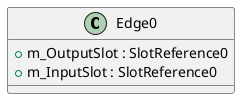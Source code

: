 @startuml
class Edge0 {
    + m_OutputSlot : SlotReference0
    + m_InputSlot : SlotReference0
}
@enduml
